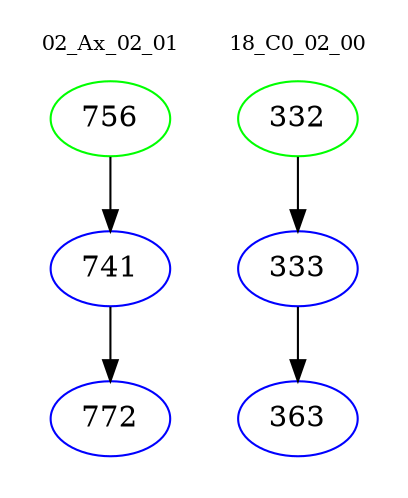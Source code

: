 digraph{
subgraph cluster_0 {
color = white
label = "02_Ax_02_01";
fontsize=10;
T0_756 [label="756", color="green"]
T0_756 -> T0_741 [color="black"]
T0_741 [label="741", color="blue"]
T0_741 -> T0_772 [color="black"]
T0_772 [label="772", color="blue"]
}
subgraph cluster_1 {
color = white
label = "18_C0_02_00";
fontsize=10;
T1_332 [label="332", color="green"]
T1_332 -> T1_333 [color="black"]
T1_333 [label="333", color="blue"]
T1_333 -> T1_363 [color="black"]
T1_363 [label="363", color="blue"]
}
}
